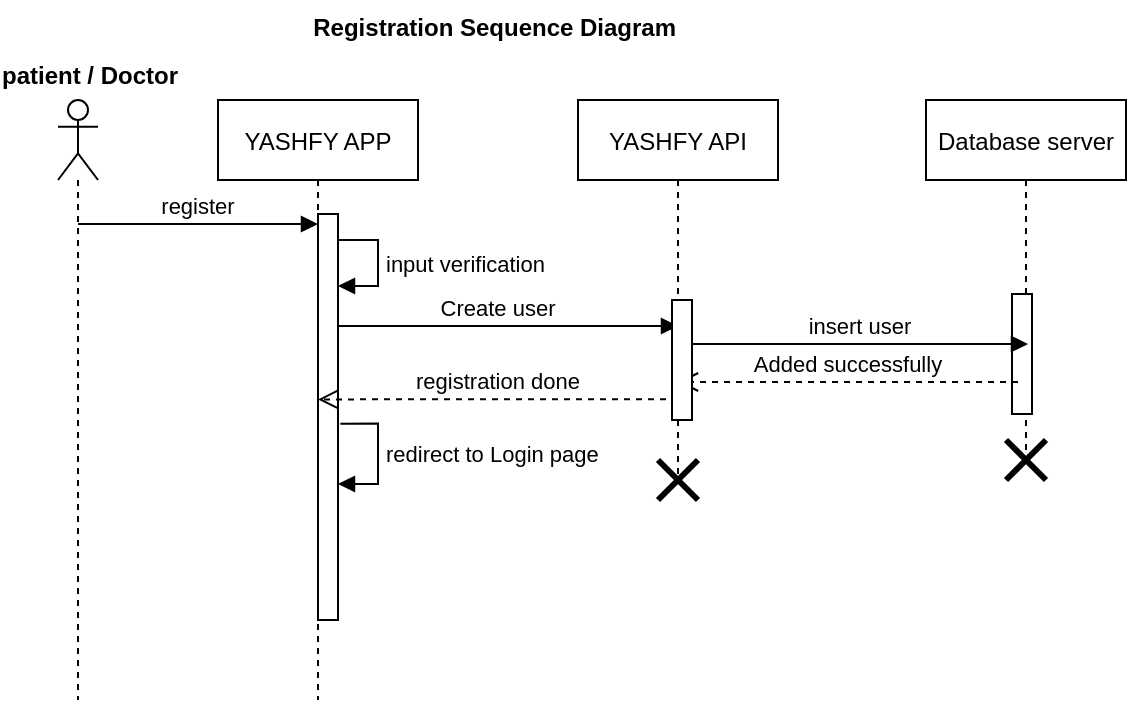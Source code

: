 <mxfile version="16.6.4" type="device"><diagram id="kgpKYQtTHZ0yAKxKKP6v" name="Page-1"><mxGraphModel dx="868" dy="488" grid="1" gridSize="10" guides="1" tooltips="1" connect="1" arrows="1" fold="1" page="1" pageScale="1" pageWidth="850" pageHeight="1100" math="0" shadow="0"><root><mxCell id="0"/><mxCell id="1" parent="0"/><mxCell id="3nuBFxr9cyL0pnOWT2aG-1" value="YASHFY APP" style="shape=umlLifeline;perimeter=lifelinePerimeter;container=1;collapsible=0;recursiveResize=0;rounded=0;shadow=0;strokeWidth=1;" parent="1" vertex="1"><mxGeometry x="120" y="80" width="100" height="300" as="geometry"/></mxCell><mxCell id="3nuBFxr9cyL0pnOWT2aG-8" value="Create user" style="verticalAlign=bottom;endArrow=block;shadow=0;strokeWidth=1;" parent="3nuBFxr9cyL0pnOWT2aG-1" edge="1"><mxGeometry relative="1" as="geometry"><mxPoint x="50" y="113" as="sourcePoint"/><mxPoint x="230" y="113" as="targetPoint"/></mxGeometry></mxCell><mxCell id="RMrPL3RMb2ufzJZ0IuXE-9" value="" style="html=1;points=[];perimeter=orthogonalPerimeter;" parent="3nuBFxr9cyL0pnOWT2aG-1" vertex="1"><mxGeometry x="50" y="57" width="10" height="203" as="geometry"/></mxCell><mxCell id="RMrPL3RMb2ufzJZ0IuXE-10" value="input verification" style="edgeStyle=orthogonalEdgeStyle;html=1;align=left;spacingLeft=2;endArrow=block;rounded=0;entryX=1;entryY=0;" parent="3nuBFxr9cyL0pnOWT2aG-1" edge="1"><mxGeometry relative="1" as="geometry"><mxPoint x="60" y="70" as="sourcePoint"/><Array as="points"><mxPoint x="61" y="70"/><mxPoint x="80" y="70"/><mxPoint x="80" y="93"/></Array><mxPoint x="60" y="93" as="targetPoint"/></mxGeometry></mxCell><mxCell id="RMrPL3RMb2ufzJZ0IuXE-16" value="redirect to Login page" style="edgeStyle=orthogonalEdgeStyle;html=1;align=left;spacingLeft=2;endArrow=block;rounded=0;entryX=1;entryY=0;exitX=1.117;exitY=0.096;exitDx=0;exitDy=0;exitPerimeter=0;" parent="3nuBFxr9cyL0pnOWT2aG-1" edge="1"><mxGeometry relative="1" as="geometry"><mxPoint x="61.17" y="161.84" as="sourcePoint"/><Array as="points"><mxPoint x="80" y="162"/><mxPoint x="80" y="192"/></Array><mxPoint x="60" y="192" as="targetPoint"/></mxGeometry></mxCell><mxCell id="3nuBFxr9cyL0pnOWT2aG-5" value="YASHFY API" style="shape=umlLifeline;perimeter=lifelinePerimeter;container=1;collapsible=0;recursiveResize=0;rounded=0;shadow=0;strokeWidth=1;" parent="1" vertex="1"><mxGeometry x="300" y="80" width="100" height="190" as="geometry"/></mxCell><mxCell id="RMrPL3RMb2ufzJZ0IuXE-1" value="" style="shape=umlLifeline;participant=umlActor;perimeter=lifelinePerimeter;whiteSpace=wrap;html=1;container=1;collapsible=0;recursiveResize=0;verticalAlign=top;spacingTop=36;outlineConnect=0;" parent="1" vertex="1"><mxGeometry x="40" y="80" width="20" height="300" as="geometry"/></mxCell><mxCell id="RMrPL3RMb2ufzJZ0IuXE-2" value="register" style="verticalAlign=bottom;endArrow=block;shadow=0;strokeWidth=1;" parent="1" edge="1"><mxGeometry relative="1" as="geometry"><mxPoint x="50" y="142.0" as="sourcePoint"/><mxPoint x="170" y="142" as="targetPoint"/></mxGeometry></mxCell><mxCell id="RMrPL3RMb2ufzJZ0IuXE-3" value="Database server" style="shape=umlLifeline;perimeter=lifelinePerimeter;container=1;collapsible=0;recursiveResize=0;rounded=0;shadow=0;strokeWidth=1;" parent="1" vertex="1"><mxGeometry x="474" y="80" width="100" height="180" as="geometry"/></mxCell><mxCell id="RMrPL3RMb2ufzJZ0IuXE-13" value="" style="html=1;points=[];perimeter=orthogonalPerimeter;" parent="RMrPL3RMb2ufzJZ0IuXE-3" vertex="1"><mxGeometry x="43" y="97" width="10" height="60" as="geometry"/></mxCell><mxCell id="RMrPL3RMb2ufzJZ0IuXE-4" value="insert user" style="verticalAlign=bottom;endArrow=block;entryX=0;entryY=0;shadow=0;strokeWidth=1;startArrow=none;" parent="1" edge="1"><mxGeometry relative="1" as="geometry"><mxPoint x="357" y="202.0" as="sourcePoint"/><mxPoint x="525" y="202.0" as="targetPoint"/></mxGeometry></mxCell><mxCell id="RMrPL3RMb2ufzJZ0IuXE-5" value="Added successfully" style="verticalAlign=bottom;endArrow=open;dashed=1;endSize=8;exitX=0;exitY=0.95;shadow=0;strokeWidth=1;" parent="1" edge="1"><mxGeometry relative="1" as="geometry"><mxPoint x="350" y="221.0" as="targetPoint"/><mxPoint x="520" y="221.0" as="sourcePoint"/></mxGeometry></mxCell><mxCell id="RMrPL3RMb2ufzJZ0IuXE-6" value="registration done" style="verticalAlign=bottom;endArrow=open;dashed=1;endSize=8;exitX=0;exitY=0.95;shadow=0;strokeWidth=1;entryX=0.5;entryY=0.499;entryDx=0;entryDy=0;entryPerimeter=0;" parent="1" edge="1"><mxGeometry relative="1" as="geometry"><mxPoint x="170" y="229.7" as="targetPoint"/><mxPoint x="350" y="229.58" as="sourcePoint"/></mxGeometry></mxCell><mxCell id="RMrPL3RMb2ufzJZ0IuXE-11" value="" style="html=1;points=[];perimeter=orthogonalPerimeter;" parent="1" vertex="1"><mxGeometry x="347" y="180" width="10" height="60" as="geometry"/></mxCell><mxCell id="RMrPL3RMb2ufzJZ0IuXE-17" value="" style="shape=umlDestroy;whiteSpace=wrap;html=1;strokeWidth=3;" parent="1" vertex="1"><mxGeometry x="514" y="250" width="20" height="20" as="geometry"/></mxCell><mxCell id="RMrPL3RMb2ufzJZ0IuXE-18" value="" style="shape=umlDestroy;whiteSpace=wrap;html=1;strokeWidth=3;" parent="1" vertex="1"><mxGeometry x="340" y="260" width="20" height="20" as="geometry"/></mxCell><mxCell id="RMrPL3RMb2ufzJZ0IuXE-19" value="Registration Sequence Diagram " style="text;align=center;fontStyle=1;verticalAlign=middle;spacingLeft=3;spacingRight=3;strokeColor=none;rotatable=0;points=[[0,0.5],[1,0.5]];portConstraint=eastwest;" parent="1" vertex="1"><mxGeometry x="220" y="30" width="80" height="26" as="geometry"/></mxCell><mxCell id="RMrPL3RMb2ufzJZ0IuXE-21" value="patient / Doctor" style="text;align=center;fontStyle=1;verticalAlign=middle;spacingLeft=3;spacingRight=3;strokeColor=none;rotatable=0;points=[[0,0.5],[1,0.5]];portConstraint=eastwest;" parent="1" vertex="1"><mxGeometry x="16" y="54" width="80" height="26" as="geometry"/></mxCell></root></mxGraphModel></diagram></mxfile>